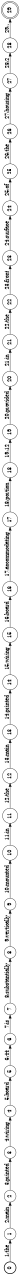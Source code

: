 digraph FST {
rankdir = LR;
size = "8.5,11";
label = "";
center = 1;
orientation = Landscape;
ranksep = "0.4";
nodesep = "0.25";
0 [label = "0", shape = circle, style = bold, fontsize = 14]
	0 -> 1 [label = "1:the", fontsize = 14];
1 [label = "1", shape = circle, style = solid, fontsize = 14]
	1 -> 2 [label = "2:main", fontsize = 14];
2 [label = "2", shape = circle, style = solid, fontsize = 14]
	2 -> 3 [label = "3:printed", fontsize = 14];
3 [label = "3", shape = circle, style = solid, fontsize = 14]
	3 -> 4 [label = "4:wiring", fontsize = 14];
4 [label = "4", shape = circle, style = solid, fontsize = 14]
	4 -> 5 [label = "5:board", fontsize = 14];
5 [label = "5", shape = circle, style = solid, fontsize = 14]
	5 -> 6 [label = "6:44", fontsize = 14];
6 [label = "6", shape = circle, style = solid, fontsize = 14]
	6 -> 7 [label = "7:is", fontsize = 14];
7 [label = "7", shape = circle, style = solid, fontsize = 14]
	7 -> 8 [label = "8:substantially", fontsize = 14];
8 [label = "8", shape = circle, style = solid, fontsize = 14]
	8 -> 9 [label = "9:vertically", fontsize = 14];
9 [label = "9", shape = circle, style = solid, fontsize = 14]
	9 -> 10 [label = "10:mounted", fontsize = 14];
10 [label = "10", shape = circle, style = solid, fontsize = 14]
	10 -> 11 [label = "11:in", fontsize = 14];
11 [label = "11", shape = circle, style = solid, fontsize = 14]
	11 -> 12 [label = "12:the", fontsize = 14];
12 [label = "12", shape = circle, style = solid, fontsize = 14]
	12 -> 13 [label = "13:main", fontsize = 14];
13 [label = "13", shape = circle, style = solid, fontsize = 14]
	13 -> 14 [label = "14:printed", fontsize = 14];
14 [label = "14", shape = circle, style = solid, fontsize = 14]
	14 -> 15 [label = "15:wiring", fontsize = 14];
15 [label = "15", shape = circle, style = solid, fontsize = 14]
	15 -> 16 [label = "16:board", fontsize = 14];
16 [label = "16", shape = circle, style = solid, fontsize = 14]
	16 -> 17 [label = "17:accommodating", fontsize = 14];
17 [label = "17", shape = circle, style = solid, fontsize = 14]
	17 -> 18 [label = "18:portion", fontsize = 14];
18 [label = "18", shape = circle, style = solid, fontsize = 14]
	18 -> 19 [label = "19:12", fontsize = 14];
19 [label = "19", shape = circle, style = solid, fontsize = 14]
	19 -> 20 [label = "20:provided", fontsize = 14];
20 [label = "20", shape = circle, style = solid, fontsize = 14]
	20 -> 21 [label = "21:in", fontsize = 14];
21 [label = "21", shape = circle, style = solid, fontsize = 14]
	21 -> 22 [label = "22:the", fontsize = 14];
22 [label = "22", shape = circle, style = solid, fontsize = 14]
	22 -> 23 [label = "23:front", fontsize = 14];
23 [label = "23", shape = circle, style = solid, fontsize = 14]
	23 -> 24 [label = "24:surface", fontsize = 14];
24 [label = "24", shape = circle, style = solid, fontsize = 14]
	24 -> 25 [label = "25:of", fontsize = 14];
25 [label = "25", shape = circle, style = solid, fontsize = 14]
	25 -> 26 [label = "26:the", fontsize = 14];
26 [label = "26", shape = circle, style = solid, fontsize = 14]
	26 -> 27 [label = "27:housing", fontsize = 14];
27 [label = "27", shape = circle, style = solid, fontsize = 14]
	27 -> 28 [label = "28:2", fontsize = 14];
28 [label = "28", shape = circle, style = solid, fontsize = 14]
	28 -> 29 [label = "29:.", fontsize = 14];
29 [label = "29", shape = doublecircle, style = solid, fontsize = 14]
}
